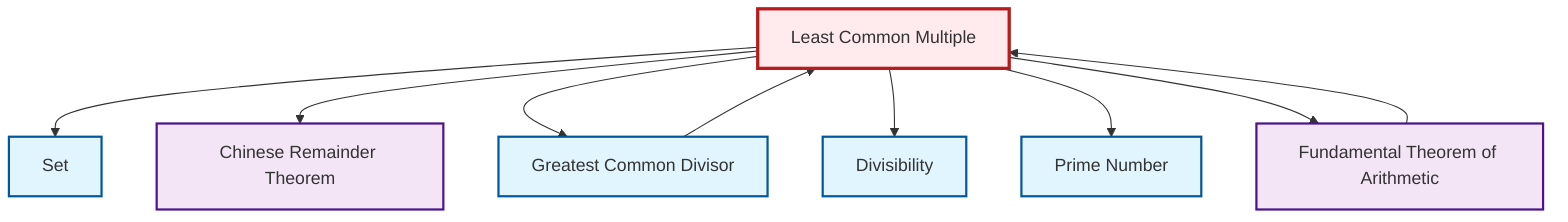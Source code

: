 graph TD
    classDef definition fill:#e1f5fe,stroke:#01579b,stroke-width:2px
    classDef theorem fill:#f3e5f5,stroke:#4a148c,stroke-width:2px
    classDef axiom fill:#fff3e0,stroke:#e65100,stroke-width:2px
    classDef example fill:#e8f5e9,stroke:#1b5e20,stroke-width:2px
    classDef current fill:#ffebee,stroke:#b71c1c,stroke-width:3px
    def-lcm["Least Common Multiple"]:::definition
    def-prime["Prime Number"]:::definition
    def-divisibility["Divisibility"]:::definition
    def-set["Set"]:::definition
    thm-fundamental-arithmetic["Fundamental Theorem of Arithmetic"]:::theorem
    def-gcd["Greatest Common Divisor"]:::definition
    thm-chinese-remainder["Chinese Remainder Theorem"]:::theorem
    thm-fundamental-arithmetic --> def-lcm
    def-lcm --> def-set
    def-lcm --> thm-chinese-remainder
    def-lcm --> def-gcd
    def-lcm --> def-divisibility
    def-lcm --> def-prime
    def-gcd --> def-lcm
    def-lcm --> thm-fundamental-arithmetic
    class def-lcm current